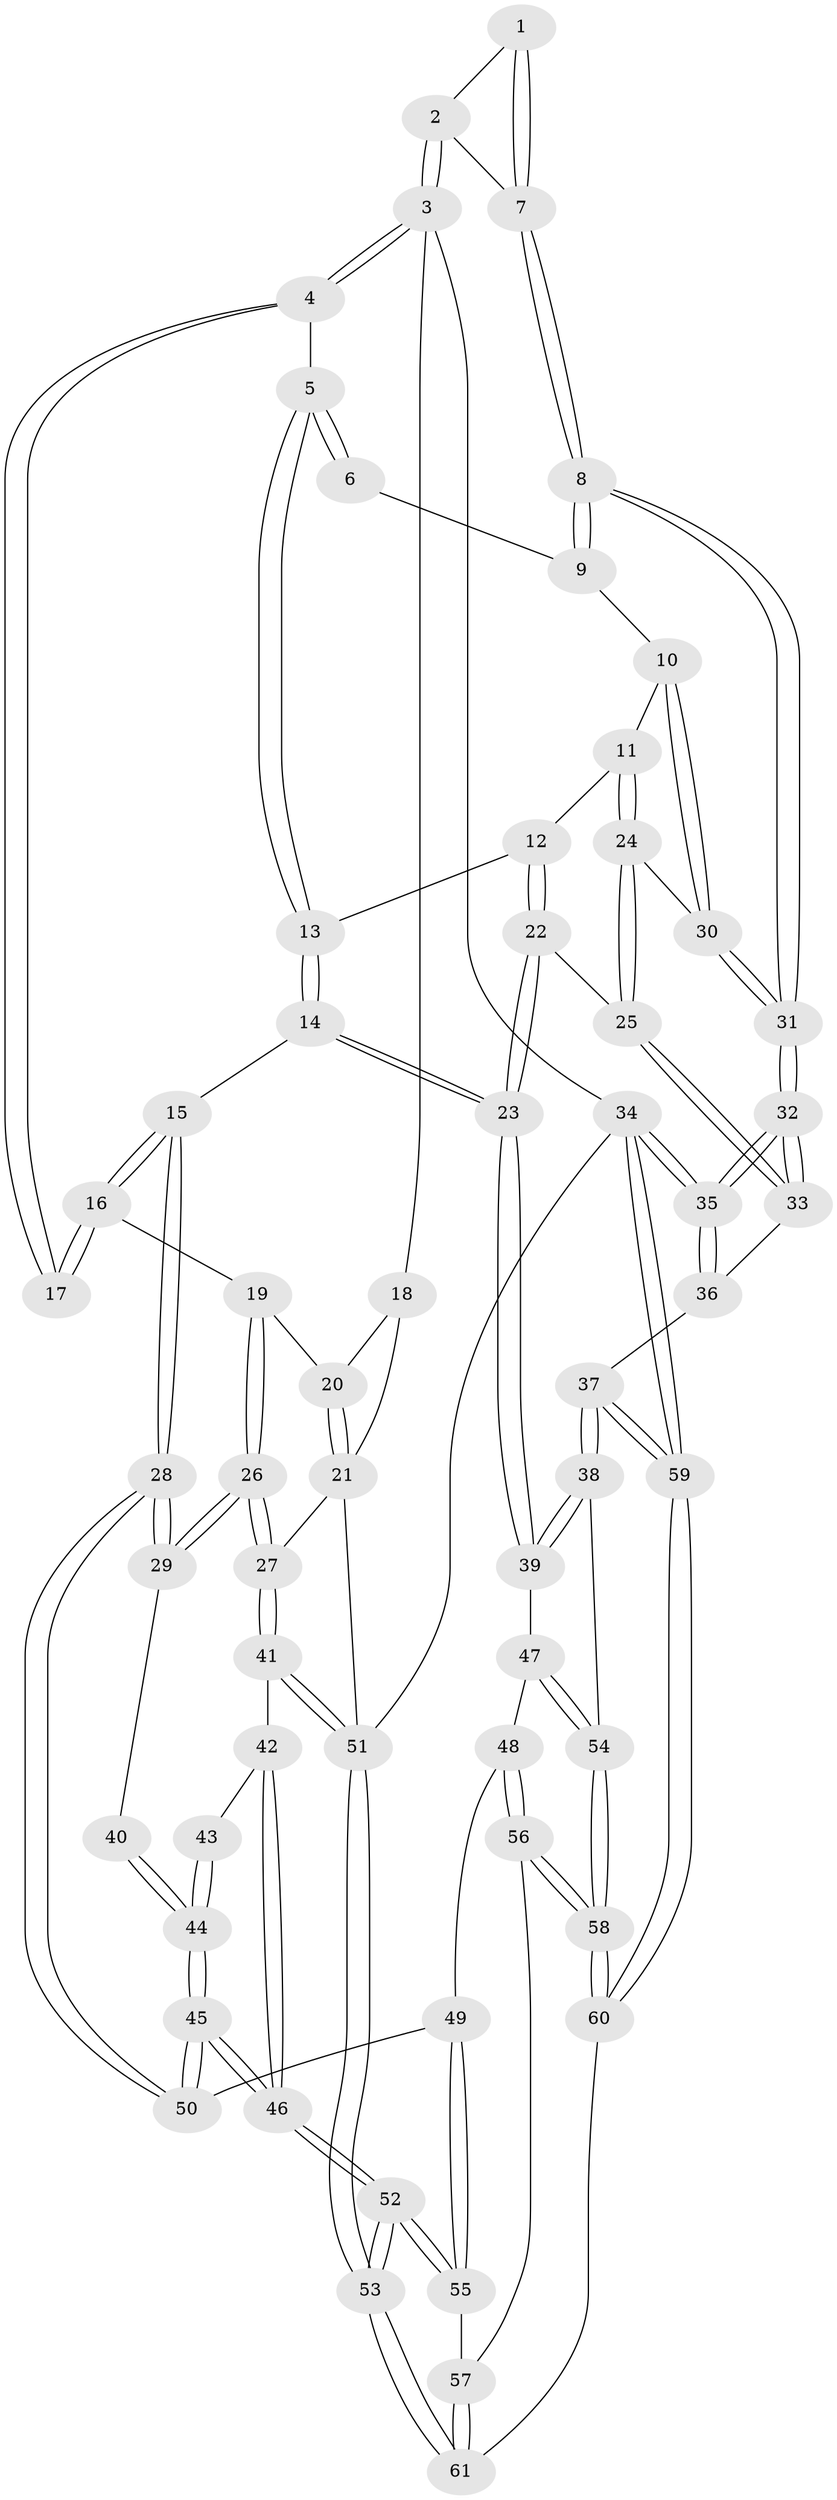 // Generated by graph-tools (version 1.1) at 2025/03/03/09/25 03:03:24]
// undirected, 61 vertices, 149 edges
graph export_dot {
graph [start="1"]
  node [color=gray90,style=filled];
  1 [pos="+0.8089855200967425+0.18241815246941379"];
  2 [pos="+1+0"];
  3 [pos="+1+0"];
  4 [pos="+0.555862117468647+0.07476552032310384"];
  5 [pos="+0.6834915922037635+0.1715184295929979"];
  6 [pos="+0.7246716767167695+0.1846211445515934"];
  7 [pos="+1+0.3239016584629682"];
  8 [pos="+1+0.39427314531568153"];
  9 [pos="+0.8388552230676941+0.285053908470817"];
  10 [pos="+0.9528018257191916+0.4586992893808686"];
  11 [pos="+0.851845913396547+0.4676126898827939"];
  12 [pos="+0.7906133622057062+0.46814177221315056"];
  13 [pos="+0.7333480590964109+0.3486475366495008"];
  14 [pos="+0.6305299731175531+0.6201947721735799"];
  15 [pos="+0.6212853264014067+0.6139274170130521"];
  16 [pos="+0.45729148669002867+0.2374609017003924"];
  17 [pos="+0.5467144730723194+0.07577896508303122"];
  18 [pos="+0.35807446125475134+0"];
  19 [pos="+0.4010003976313733+0.28895037021655273"];
  20 [pos="+0+0.2710410178357647"];
  21 [pos="+0+0.30569914891829764"];
  22 [pos="+0.7560471378083555+0.5940873223232304"];
  23 [pos="+0.6501763252463435+0.6382915073789983"];
  24 [pos="+0.8663458563050173+0.5786664633272128"];
  25 [pos="+0.8414272184024192+0.6187190506740591"];
  26 [pos="+0.3225663216818532+0.44421882470865537"];
  27 [pos="+0+0.5173817116987486"];
  28 [pos="+0.35254620069441445+0.639726759428725"];
  29 [pos="+0.338431437609456+0.6210595821983943"];
  30 [pos="+0.9539783225122993+0.4592902637704466"];
  31 [pos="+1+0.49329345824488874"];
  32 [pos="+1+0.546468893058135"];
  33 [pos="+0.8570889730991564+0.6319310313045962"];
  34 [pos="+1+1"];
  35 [pos="+1+0.7617858054981643"];
  36 [pos="+0.8700663800462433+0.6740423375109865"];
  37 [pos="+0.8544392633052666+0.8658811733896595"];
  38 [pos="+0.8071526045801892+0.84411335442421"];
  39 [pos="+0.6503017417359341+0.6650453785987491"];
  40 [pos="+0.2588554386104556+0.6414836074317267"];
  41 [pos="+0+0.5364259764522443"];
  42 [pos="+0.12190043984143442+0.6494086552545255"];
  43 [pos="+0.17150461095164463+0.655896266588574"];
  44 [pos="+0.19245426200269675+0.7907315206558044"];
  45 [pos="+0.19247826800611872+0.8018992541705801"];
  46 [pos="+0.12967550795338387+0.9615974761288213"];
  47 [pos="+0.6413195205118001+0.67887214897408"];
  48 [pos="+0.5275133136255559+0.7867925468301731"];
  49 [pos="+0.36184095576732606+0.6850212904794161"];
  50 [pos="+0.3551211941630692+0.6620937592216808"];
  51 [pos="+0+1"];
  52 [pos="+0.09287298937345669+1"];
  53 [pos="+0+1"];
  54 [pos="+0.6366167364436548+0.8870274391142459"];
  55 [pos="+0.3493371380581357+0.8127821125135041"];
  56 [pos="+0.5146311074885347+0.8817477283678792"];
  57 [pos="+0.509696940734335+0.8846708430139169"];
  58 [pos="+0.6098341264176446+0.9101358850922824"];
  59 [pos="+1+1"];
  60 [pos="+0.7308262336909243+1"];
  61 [pos="+0.2999178895466748+1"];
  1 -- 2;
  1 -- 7;
  1 -- 7;
  2 -- 3;
  2 -- 3;
  2 -- 7;
  3 -- 4;
  3 -- 4;
  3 -- 18;
  3 -- 34;
  4 -- 5;
  4 -- 17;
  4 -- 17;
  5 -- 6;
  5 -- 6;
  5 -- 13;
  5 -- 13;
  6 -- 9;
  7 -- 8;
  7 -- 8;
  8 -- 9;
  8 -- 9;
  8 -- 31;
  8 -- 31;
  9 -- 10;
  10 -- 11;
  10 -- 30;
  10 -- 30;
  11 -- 12;
  11 -- 24;
  11 -- 24;
  12 -- 13;
  12 -- 22;
  12 -- 22;
  13 -- 14;
  13 -- 14;
  14 -- 15;
  14 -- 23;
  14 -- 23;
  15 -- 16;
  15 -- 16;
  15 -- 28;
  15 -- 28;
  16 -- 17;
  16 -- 17;
  16 -- 19;
  18 -- 20;
  18 -- 21;
  19 -- 20;
  19 -- 26;
  19 -- 26;
  20 -- 21;
  20 -- 21;
  21 -- 27;
  21 -- 51;
  22 -- 23;
  22 -- 23;
  22 -- 25;
  23 -- 39;
  23 -- 39;
  24 -- 25;
  24 -- 25;
  24 -- 30;
  25 -- 33;
  25 -- 33;
  26 -- 27;
  26 -- 27;
  26 -- 29;
  26 -- 29;
  27 -- 41;
  27 -- 41;
  28 -- 29;
  28 -- 29;
  28 -- 50;
  28 -- 50;
  29 -- 40;
  30 -- 31;
  30 -- 31;
  31 -- 32;
  31 -- 32;
  32 -- 33;
  32 -- 33;
  32 -- 35;
  32 -- 35;
  33 -- 36;
  34 -- 35;
  34 -- 35;
  34 -- 59;
  34 -- 59;
  34 -- 51;
  35 -- 36;
  35 -- 36;
  36 -- 37;
  37 -- 38;
  37 -- 38;
  37 -- 59;
  37 -- 59;
  38 -- 39;
  38 -- 39;
  38 -- 54;
  39 -- 47;
  40 -- 44;
  40 -- 44;
  41 -- 42;
  41 -- 51;
  41 -- 51;
  42 -- 43;
  42 -- 46;
  42 -- 46;
  43 -- 44;
  43 -- 44;
  44 -- 45;
  44 -- 45;
  45 -- 46;
  45 -- 46;
  45 -- 50;
  45 -- 50;
  46 -- 52;
  46 -- 52;
  47 -- 48;
  47 -- 54;
  47 -- 54;
  48 -- 49;
  48 -- 56;
  48 -- 56;
  49 -- 50;
  49 -- 55;
  49 -- 55;
  51 -- 53;
  51 -- 53;
  52 -- 53;
  52 -- 53;
  52 -- 55;
  52 -- 55;
  53 -- 61;
  53 -- 61;
  54 -- 58;
  54 -- 58;
  55 -- 57;
  56 -- 57;
  56 -- 58;
  56 -- 58;
  57 -- 61;
  57 -- 61;
  58 -- 60;
  58 -- 60;
  59 -- 60;
  59 -- 60;
  60 -- 61;
}
